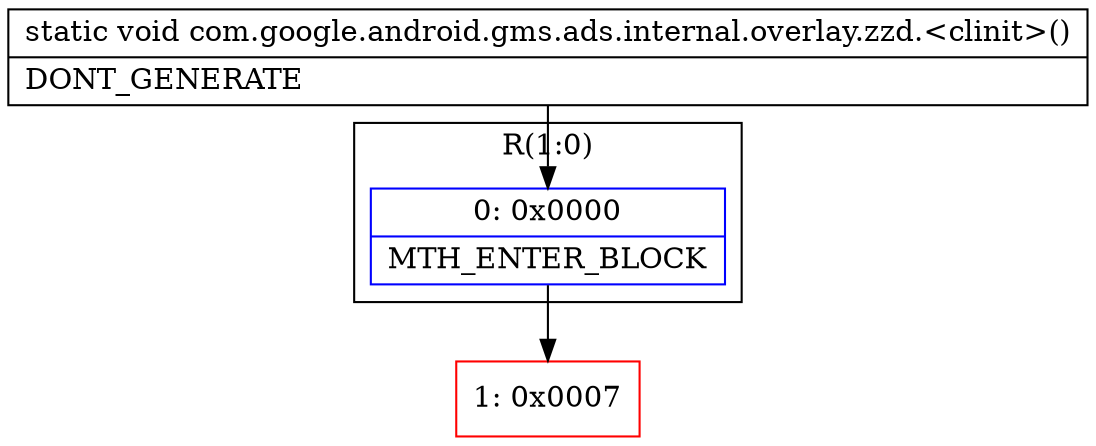 digraph "CFG forcom.google.android.gms.ads.internal.overlay.zzd.\<clinit\>()V" {
subgraph cluster_Region_1682368160 {
label = "R(1:0)";
node [shape=record,color=blue];
Node_0 [shape=record,label="{0\:\ 0x0000|MTH_ENTER_BLOCK\l}"];
}
Node_1 [shape=record,color=red,label="{1\:\ 0x0007}"];
MethodNode[shape=record,label="{static void com.google.android.gms.ads.internal.overlay.zzd.\<clinit\>()  | DONT_GENERATE\l}"];
MethodNode -> Node_0;
Node_0 -> Node_1;
}

